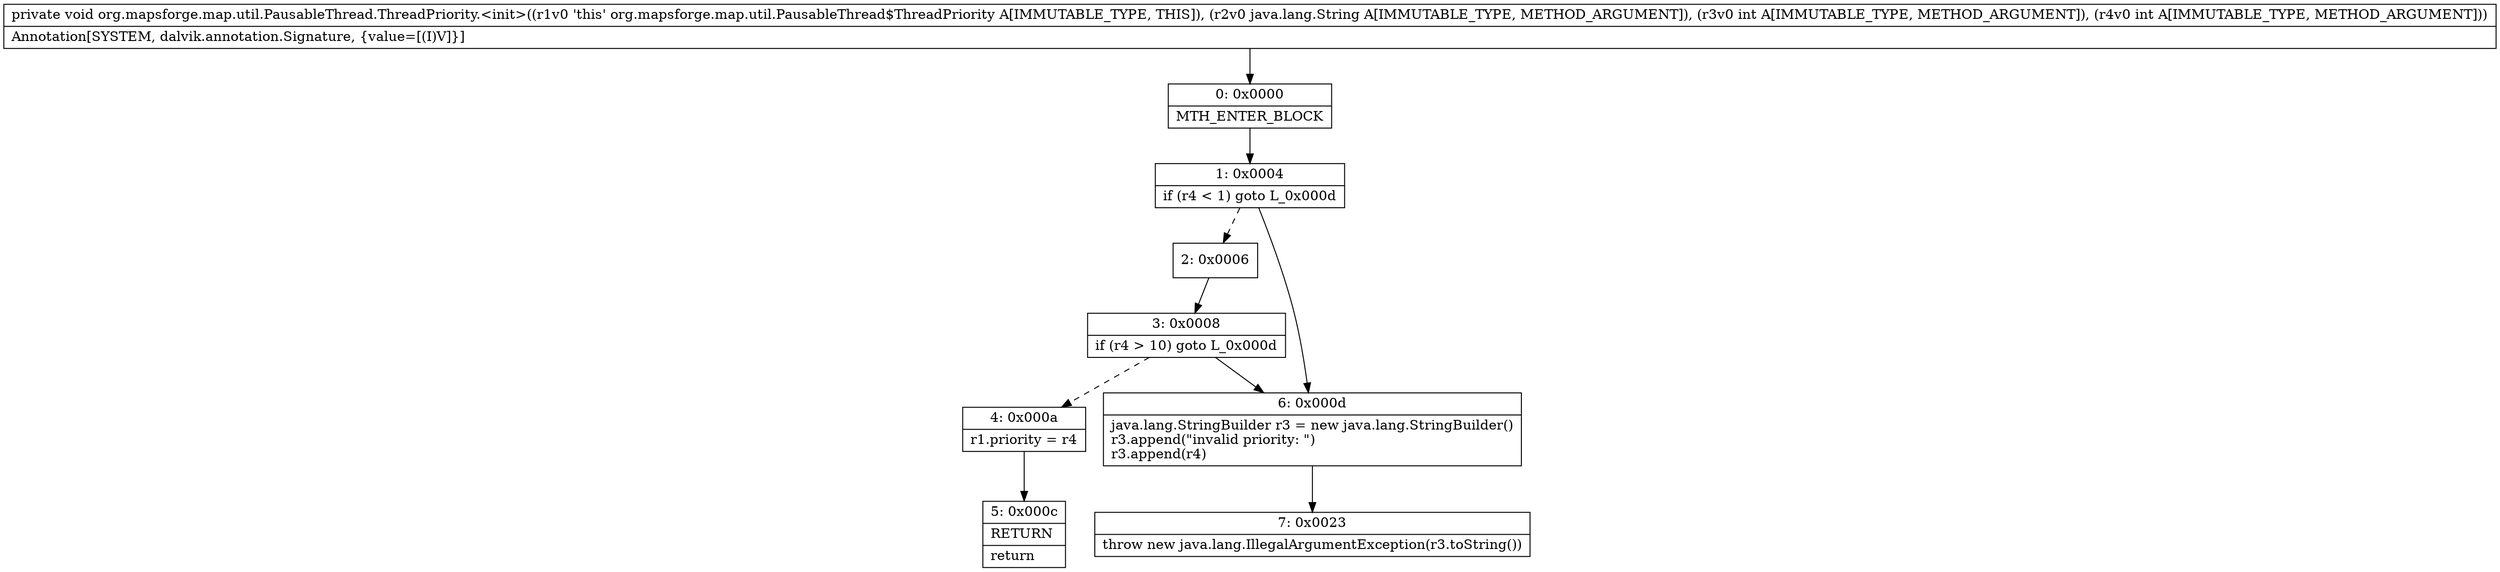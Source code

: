 digraph "CFG fororg.mapsforge.map.util.PausableThread.ThreadPriority.\<init\>(Ljava\/lang\/String;II)V" {
Node_0 [shape=record,label="{0\:\ 0x0000|MTH_ENTER_BLOCK\l}"];
Node_1 [shape=record,label="{1\:\ 0x0004|if (r4 \< 1) goto L_0x000d\l}"];
Node_2 [shape=record,label="{2\:\ 0x0006}"];
Node_3 [shape=record,label="{3\:\ 0x0008|if (r4 \> 10) goto L_0x000d\l}"];
Node_4 [shape=record,label="{4\:\ 0x000a|r1.priority = r4\l}"];
Node_5 [shape=record,label="{5\:\ 0x000c|RETURN\l|return\l}"];
Node_6 [shape=record,label="{6\:\ 0x000d|java.lang.StringBuilder r3 = new java.lang.StringBuilder()\lr3.append(\"invalid priority: \")\lr3.append(r4)\l}"];
Node_7 [shape=record,label="{7\:\ 0x0023|throw new java.lang.IllegalArgumentException(r3.toString())\l}"];
MethodNode[shape=record,label="{private void org.mapsforge.map.util.PausableThread.ThreadPriority.\<init\>((r1v0 'this' org.mapsforge.map.util.PausableThread$ThreadPriority A[IMMUTABLE_TYPE, THIS]), (r2v0 java.lang.String A[IMMUTABLE_TYPE, METHOD_ARGUMENT]), (r3v0 int A[IMMUTABLE_TYPE, METHOD_ARGUMENT]), (r4v0 int A[IMMUTABLE_TYPE, METHOD_ARGUMENT]))  | Annotation[SYSTEM, dalvik.annotation.Signature, \{value=[(I)V]\}]\l}"];
MethodNode -> Node_0;
Node_0 -> Node_1;
Node_1 -> Node_2[style=dashed];
Node_1 -> Node_6;
Node_2 -> Node_3;
Node_3 -> Node_4[style=dashed];
Node_3 -> Node_6;
Node_4 -> Node_5;
Node_6 -> Node_7;
}


